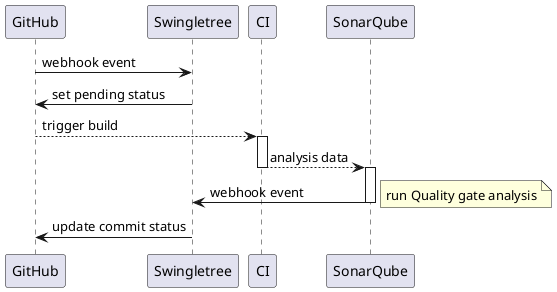 @startuml Swingletree flow
  GitHub -> Swingletree : webhook event
  Swingletree -> GitHub : set pending status
  GitHub --> CI : trigger build
  activate CI
  CI --> SonarQube: analysis data
  deactivate CI
  activate SonarQube
  SonarQube -> Swingletree : webhook event
  note right: run Quality gate analysis
  deactivate SonarQube
  Swingletree -> GitHub : update commit status
@enduml

